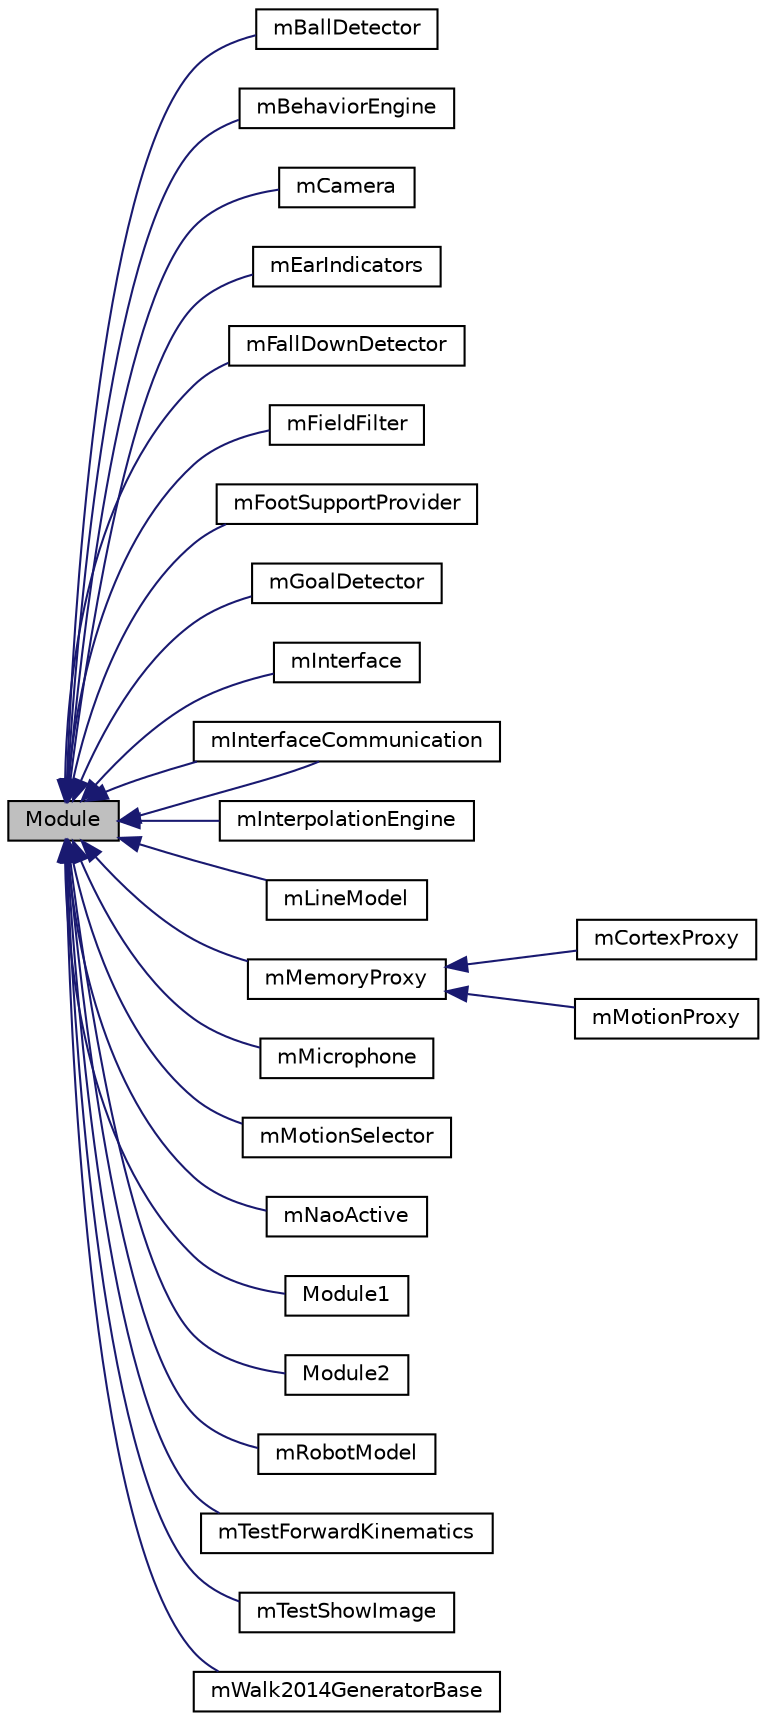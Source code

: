 digraph "Module"
{
  edge [fontname="Helvetica",fontsize="10",labelfontname="Helvetica",labelfontsize="10"];
  node [fontname="Helvetica",fontsize="10",shape=record];
  rankdir="LR";
  Node0 [label="Module",height=0.2,width=0.4,color="black", fillcolor="grey75", style="filled", fontcolor="black"];
  Node0 -> Node1 [dir="back",color="midnightblue",fontsize="10",style="solid",fontname="Helvetica"];
  Node1 [label="mBallDetector",height=0.2,width=0.4,color="black", fillcolor="white", style="filled",URL="$classmBallDetector.html",tooltip="This module finds balls by processing ROI&#39;s, a ROI is a square which is the size of a ball at a certa..."];
  Node0 -> Node2 [dir="back",color="midnightblue",fontsize="10",style="solid",fontname="Helvetica"];
  Node2 [label="mBehaviorEngine",height=0.2,width=0.4,color="black", fillcolor="white", style="filled",URL="$classmBehaviorEngine.html"];
  Node0 -> Node3 [dir="back",color="midnightblue",fontsize="10",style="solid",fontname="Helvetica"];
  Node3 [label="mCamera",height=0.2,width=0.4,color="black", fillcolor="white", style="filled",URL="$classmCamera.html",tooltip="mCamera: update the camera_sensor_representation with the image captured from the robot and alternate..."];
  Node0 -> Node4 [dir="back",color="midnightblue",fontsize="10",style="solid",fontname="Helvetica"];
  Node4 [label="mEarIndicators",height=0.2,width=0.4,color="black", fillcolor="white", style="filled",URL="$classmEarIndicators.html",tooltip="mEarIndicators: Module that changes the ear leds to the battery percentage and wifi connection status..."];
  Node0 -> Node5 [dir="back",color="midnightblue",fontsize="10",style="solid",fontname="Helvetica"];
  Node5 [label="mFallDownDetector",height=0.2,width=0.4,color="black", fillcolor="white", style="filled",URL="$classmFallDownDetector.html"];
  Node0 -> Node6 [dir="back",color="midnightblue",fontsize="10",style="solid",fontname="Helvetica"];
  Node6 [label="mFieldFilter",height=0.2,width=0.4,color="black", fillcolor="white", style="filled",URL="$classmFieldFilter.html",tooltip="mFieldFilter: Detects and outputs boundary around the green field. "];
  Node0 -> Node7 [dir="back",color="midnightblue",fontsize="10",style="solid",fontname="Helvetica"];
  Node7 [label="mFootSupportProvider",height=0.2,width=0.4,color="black", fillcolor="white", style="filled",URL="$classmFootSupportProvider.html"];
  Node0 -> Node8 [dir="back",color="midnightblue",fontsize="10",style="solid",fontname="Helvetica"];
  Node8 [label="mGoalDetector",height=0.2,width=0.4,color="black", fillcolor="white", style="filled",URL="$classmGoalDetector.html",tooltip="rGoalDetector: This module finds goalpost by looking at the hsv image. "];
  Node0 -> Node9 [dir="back",color="midnightblue",fontsize="10",style="solid",fontname="Helvetica"];
  Node9 [label="mInterface",height=0.2,width=0.4,color="black", fillcolor="white", style="filled",URL="$classmInterface.html",tooltip="mInterface: module used for the interface to get all representations that are needed. "];
  Node0 -> Node10 [dir="back",color="midnightblue",fontsize="10",style="solid",fontname="Helvetica"];
  Node10 [label="mInterfaceCommunication",height=0.2,width=0.4,color="black", fillcolor="white", style="filled",URL="$classmInterfaceCommunication.html",tooltip="mInterfaceCommunication: Constructs a TCP server on which representations are sent to a remote client..."];
  Node0 -> Node10 [dir="back",color="midnightblue",fontsize="10",style="solid",fontname="Helvetica"];
  Node0 -> Node11 [dir="back",color="midnightblue",fontsize="10",style="solid",fontname="Helvetica"];
  Node11 [label="mInterpolationEngine",height=0.2,width=0.4,color="black", fillcolor="white", style="filled",URL="$classmInterpolationEngine.html"];
  Node0 -> Node12 [dir="back",color="midnightblue",fontsize="10",style="solid",fontname="Helvetica"];
  Node12 [label="mLineModel",height=0.2,width=0.4,color="black", fillcolor="white", style="filled",URL="$classmLineModel.html",tooltip="mLineModel: computes what lines the robot should see, given his current position and pose..."];
  Node0 -> Node13 [dir="back",color="midnightblue",fontsize="10",style="solid",fontname="Helvetica"];
  Node13 [label="mMemoryProxy",height=0.2,width=0.4,color="black", fillcolor="white", style="filled",URL="$classmMemoryProxy.html",tooltip="mMemoryProxy: Base class to reads from shared memory and put data into Representations. "];
  Node13 -> Node14 [dir="back",color="midnightblue",fontsize="10",style="solid",fontname="Helvetica"];
  Node14 [label="mCortexProxy",height=0.2,width=0.4,color="black", fillcolor="white", style="filled",URL="$classmCortexProxy.html",tooltip="mRobot: Reads from shared memory and puts the data into Representations used by the cortex thread..."];
  Node13 -> Node15 [dir="back",color="midnightblue",fontsize="10",style="solid",fontname="Helvetica"];
  Node15 [label="mMotionProxy",height=0.2,width=0.4,color="black", fillcolor="white", style="filled",URL="$classmMotionProxy.html",tooltip="mMotionProxy: Reads from shared memory and puts the data into Representations used by the motion thre..."];
  Node0 -> Node16 [dir="back",color="midnightblue",fontsize="10",style="solid",fontname="Helvetica"];
  Node16 [label="mMicrophone",height=0.2,width=0.4,color="black", fillcolor="white", style="filled",URL="$classmMicrophone.html",tooltip="mMicrophone: update the r_microphone values with the audio data collected by the robot microphone..."];
  Node0 -> Node17 [dir="back",color="midnightblue",fontsize="10",style="solid",fontname="Helvetica"];
  Node17 [label="mMotionSelector",height=0.2,width=0.4,color="black", fillcolor="white", style="filled",URL="$classmMotionSelector.html"];
  Node0 -> Node18 [dir="back",color="midnightblue",fontsize="10",style="solid",fontname="Helvetica"];
  Node18 [label="mNaoActive",height=0.2,width=0.4,color="black", fillcolor="white", style="filled",URL="$classmNaoActive.html",tooltip="mNaoActive: module that turns the LEDs on top of the head on in a circle. "];
  Node0 -> Node19 [dir="back",color="midnightblue",fontsize="10",style="solid",fontname="Helvetica"];
  Node19 [label="Module1",height=0.2,width=0.4,color="black", fillcolor="white", style="filled",URL="$classModule1.html"];
  Node0 -> Node20 [dir="back",color="midnightblue",fontsize="10",style="solid",fontname="Helvetica"];
  Node20 [label="Module2",height=0.2,width=0.4,color="black", fillcolor="white", style="filled",URL="$classModule2.html"];
  Node0 -> Node21 [dir="back",color="midnightblue",fontsize="10",style="solid",fontname="Helvetica"];
  Node21 [label="mRobotModel",height=0.2,width=0.4,color="black", fillcolor="white", style="filled",URL="$classmRobotModel.html",tooltip="The module robotModel&#39;s purpose is to create a forward kinematics model of the whole robot..."];
  Node0 -> Node22 [dir="back",color="midnightblue",fontsize="10",style="solid",fontname="Helvetica"];
  Node22 [label="mTestForwardKinematics",height=0.2,width=0.4,color="black", fillcolor="white", style="filled",URL="$classmTestForwardKinematics.html",tooltip="mTestForwardKinematics: test module that computes the transformation between the torso and the end ac..."];
  Node0 -> Node23 [dir="back",color="midnightblue",fontsize="10",style="solid",fontname="Helvetica"];
  Node23 [label="mTestShowImage",height=0.2,width=0.4,color="black", fillcolor="white", style="filled",URL="$classmTestShowImage.html",tooltip="mTestShowImage: show that the camera module works, by saving the y channel of the image using opencv..."];
  Node0 -> Node24 [dir="back",color="midnightblue",fontsize="10",style="solid",fontname="Helvetica"];
  Node24 [label="mWalk2014GeneratorBase",height=0.2,width=0.4,color="black", fillcolor="white", style="filled",URL="$classmWalk2014GeneratorBase.html",tooltip="This file declares the UNSW 2014 walk generator. "];
}
